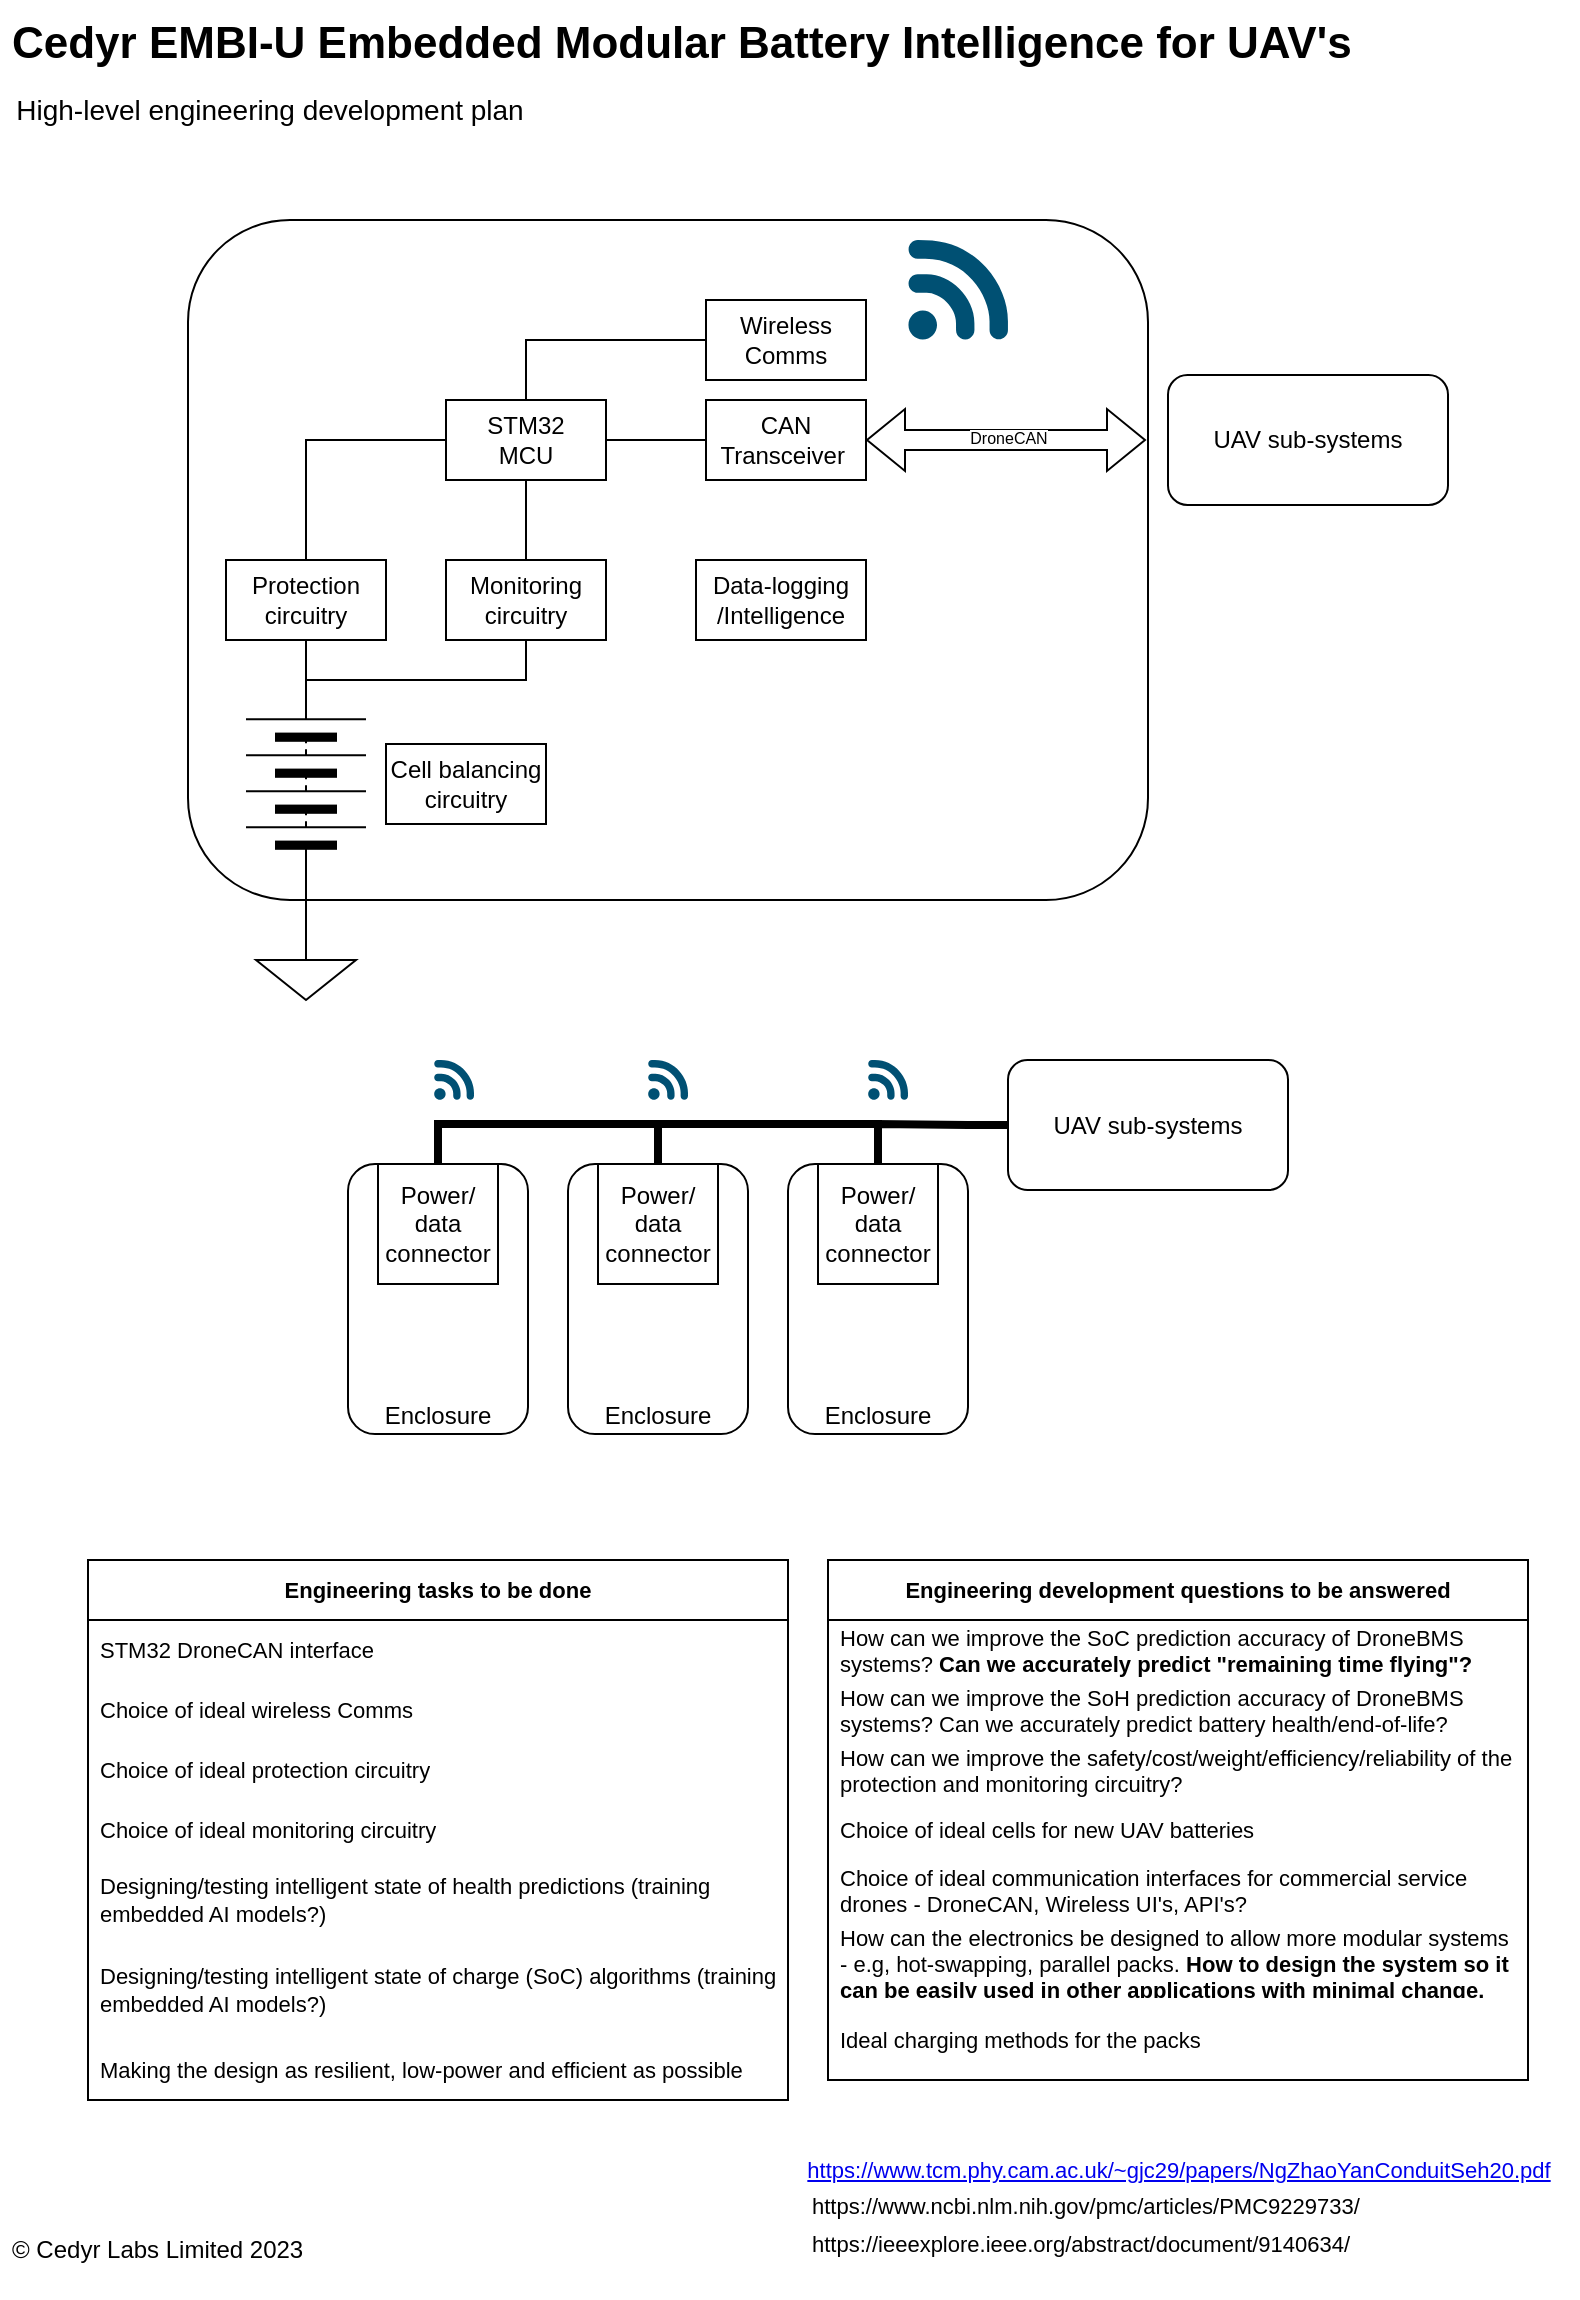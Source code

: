 <mxfile version="21.1.1" type="github" pages="3">
  <diagram name="Project introduction" id="pe__hUXtVgjO9Dz1FMSX">
    <mxGraphModel dx="1026" dy="691" grid="1" gridSize="10" guides="1" tooltips="1" connect="1" arrows="1" fold="1" page="1" pageScale="1" pageWidth="827" pageHeight="1169" math="0" shadow="0">
      <root>
        <mxCell id="0" />
        <mxCell id="1" parent="0" />
        <mxCell id="lFPvic3o06fYYUPhfODJ-26" style="edgeStyle=orthogonalEdgeStyle;shape=connector;rounded=0;orthogonalLoop=1;jettySize=auto;html=1;exitX=0;exitY=0.5;exitDx=0;exitDy=0;entryX=0.5;entryY=0;entryDx=0;entryDy=0;entryPerimeter=0;labelBackgroundColor=default;strokeColor=default;fontFamily=Helvetica;fontSize=11;fontColor=default;endArrow=none;endFill=0;" parent="1" source="lFPvic3o06fYYUPhfODJ-2" target="lFPvic3o06fYYUPhfODJ-24" edge="1">
          <mxGeometry relative="1" as="geometry" />
        </mxCell>
        <mxCell id="lFPvic3o06fYYUPhfODJ-2" value="" style="pointerEvents=1;verticalLabelPosition=bottom;shadow=0;dashed=0;align=center;html=1;verticalAlign=top;shape=mxgraph.electrical.miscellaneous.batteryStack;rotation=-90;" parent="1" vertex="1">
          <mxGeometry x="139" y="382" width="100" height="60" as="geometry" />
        </mxCell>
        <mxCell id="lFPvic3o06fYYUPhfODJ-3" value="Cell balancing circuitry" style="rounded=0;whiteSpace=wrap;html=1;" parent="1" vertex="1">
          <mxGeometry x="229" y="392" width="80" height="40" as="geometry" />
        </mxCell>
        <mxCell id="lFPvic3o06fYYUPhfODJ-16" style="edgeStyle=orthogonalEdgeStyle;rounded=0;orthogonalLoop=1;jettySize=auto;html=1;exitX=0.5;exitY=1;exitDx=0;exitDy=0;endArrow=none;endFill=0;" parent="1" source="lFPvic3o06fYYUPhfODJ-6" edge="1">
          <mxGeometry relative="1" as="geometry">
            <mxPoint x="189" y="360" as="targetPoint" />
          </mxGeometry>
        </mxCell>
        <mxCell id="lFPvic3o06fYYUPhfODJ-6" value="Protection circuitry" style="rounded=0;whiteSpace=wrap;html=1;" parent="1" vertex="1">
          <mxGeometry x="149" y="300" width="80" height="40" as="geometry" />
        </mxCell>
        <mxCell id="lFPvic3o06fYYUPhfODJ-15" style="edgeStyle=orthogonalEdgeStyle;rounded=0;orthogonalLoop=1;jettySize=auto;html=1;exitX=0.5;exitY=1;exitDx=0;exitDy=0;entryX=0.85;entryY=0.5;entryDx=0;entryDy=0;entryPerimeter=0;endArrow=none;endFill=0;" parent="1" source="lFPvic3o06fYYUPhfODJ-8" target="lFPvic3o06fYYUPhfODJ-2" edge="1">
          <mxGeometry relative="1" as="geometry">
            <Array as="points">
              <mxPoint x="299" y="360" />
              <mxPoint x="189" y="360" />
            </Array>
          </mxGeometry>
        </mxCell>
        <mxCell id="lFPvic3o06fYYUPhfODJ-8" value="Monitoring circuitry" style="rounded=0;whiteSpace=wrap;html=1;" parent="1" vertex="1">
          <mxGeometry x="259" y="300" width="80" height="40" as="geometry" />
        </mxCell>
        <mxCell id="lFPvic3o06fYYUPhfODJ-18" style="edgeStyle=orthogonalEdgeStyle;rounded=0;orthogonalLoop=1;jettySize=auto;html=1;exitX=0;exitY=0.5;exitDx=0;exitDy=0;endArrow=none;endFill=0;" parent="1" source="lFPvic3o06fYYUPhfODJ-17" target="lFPvic3o06fYYUPhfODJ-6" edge="1">
          <mxGeometry relative="1" as="geometry" />
        </mxCell>
        <mxCell id="lFPvic3o06fYYUPhfODJ-19" style="edgeStyle=orthogonalEdgeStyle;shape=connector;rounded=0;orthogonalLoop=1;jettySize=auto;html=1;exitX=0.5;exitY=1;exitDx=0;exitDy=0;entryX=0.5;entryY=0;entryDx=0;entryDy=0;labelBackgroundColor=default;strokeColor=default;fontFamily=Helvetica;fontSize=11;fontColor=default;endArrow=none;endFill=0;" parent="1" source="lFPvic3o06fYYUPhfODJ-17" target="lFPvic3o06fYYUPhfODJ-8" edge="1">
          <mxGeometry relative="1" as="geometry" />
        </mxCell>
        <mxCell id="lFPvic3o06fYYUPhfODJ-21" style="edgeStyle=orthogonalEdgeStyle;shape=connector;rounded=0;orthogonalLoop=1;jettySize=auto;html=1;exitX=1;exitY=0.5;exitDx=0;exitDy=0;entryX=0;entryY=0.5;entryDx=0;entryDy=0;labelBackgroundColor=default;strokeColor=default;fontFamily=Helvetica;fontSize=11;fontColor=default;endArrow=none;endFill=0;" parent="1" source="lFPvic3o06fYYUPhfODJ-17" target="lFPvic3o06fYYUPhfODJ-20" edge="1">
          <mxGeometry relative="1" as="geometry" />
        </mxCell>
        <mxCell id="lFPvic3o06fYYUPhfODJ-23" style="edgeStyle=orthogonalEdgeStyle;shape=connector;rounded=0;orthogonalLoop=1;jettySize=auto;html=1;exitX=0.5;exitY=0;exitDx=0;exitDy=0;entryX=0;entryY=0.5;entryDx=0;entryDy=0;labelBackgroundColor=default;strokeColor=default;fontFamily=Helvetica;fontSize=11;fontColor=default;endArrow=none;endFill=0;" parent="1" source="lFPvic3o06fYYUPhfODJ-17" target="lFPvic3o06fYYUPhfODJ-22" edge="1">
          <mxGeometry relative="1" as="geometry" />
        </mxCell>
        <mxCell id="lFPvic3o06fYYUPhfODJ-17" value="STM32&lt;br&gt;MCU" style="rounded=0;whiteSpace=wrap;html=1;" parent="1" vertex="1">
          <mxGeometry x="259" y="220" width="80" height="40" as="geometry" />
        </mxCell>
        <mxCell id="lFPvic3o06fYYUPhfODJ-20" value="CAN Transceiver&amp;nbsp;" style="rounded=0;whiteSpace=wrap;html=1;" parent="1" vertex="1">
          <mxGeometry x="389" y="220" width="80" height="40" as="geometry" />
        </mxCell>
        <mxCell id="lFPvic3o06fYYUPhfODJ-22" value="Wireless Comms" style="rounded=0;whiteSpace=wrap;html=1;" parent="1" vertex="1">
          <mxGeometry x="389" y="170" width="80" height="40" as="geometry" />
        </mxCell>
        <mxCell id="lFPvic3o06fYYUPhfODJ-24" value="" style="pointerEvents=1;verticalLabelPosition=bottom;shadow=0;dashed=0;align=center;html=1;verticalAlign=top;shape=mxgraph.electrical.signal_sources.signal_ground;fontFamily=Helvetica;fontSize=11;fontColor=default;" parent="1" vertex="1">
          <mxGeometry x="164" y="490" width="50" height="30" as="geometry" />
        </mxCell>
        <mxCell id="lFPvic3o06fYYUPhfODJ-27" value="" style="points=[[0.005,0.09,0],[0.08,0,0],[0.76,0.25,0],[1,0.92,0],[0.91,0.995,0],[0.57,0.995,0],[0.045,0.955,0],[0.005,0.43,0]];verticalLabelPosition=bottom;sketch=0;html=1;verticalAlign=top;aspect=fixed;align=center;pointerEvents=1;shape=mxgraph.cisco19.3g_4g_indicator;fillColor=#005073;strokeColor=none;fontFamily=Helvetica;fontSize=11;fontColor=default;" parent="1" vertex="1">
          <mxGeometry x="490" y="140" width="50" height="50" as="geometry" />
        </mxCell>
        <mxCell id="lFPvic3o06fYYUPhfODJ-28" value="" style="shape=flexArrow;endArrow=classic;startArrow=classic;html=1;rounded=0;labelBackgroundColor=default;strokeColor=default;fontFamily=Helvetica;fontSize=11;fontColor=default;exitX=1;exitY=0.5;exitDx=0;exitDy=0;entryX=0;entryY=0.5;entryDx=0;entryDy=0;" parent="1" source="lFPvic3o06fYYUPhfODJ-20" edge="1">
          <mxGeometry width="100" height="100" relative="1" as="geometry">
            <mxPoint x="479" y="239.66" as="sourcePoint" />
            <mxPoint x="609" y="240" as="targetPoint" />
          </mxGeometry>
        </mxCell>
        <mxCell id="lFPvic3o06fYYUPhfODJ-29" value="DroneCAN" style="edgeLabel;html=1;align=center;verticalAlign=middle;resizable=0;points=[];fontSize=8;fontFamily=Helvetica;fontColor=default;" parent="lFPvic3o06fYYUPhfODJ-28" vertex="1" connectable="0">
          <mxGeometry x="0.19" y="-2" relative="1" as="geometry">
            <mxPoint x="-13" y="-3" as="offset" />
          </mxGeometry>
        </mxCell>
        <mxCell id="lFPvic3o06fYYUPhfODJ-31" value="&lt;b&gt;Engineering tasks to be done&lt;/b&gt;" style="swimlane;fontStyle=0;childLayout=stackLayout;horizontal=1;startSize=30;horizontalStack=0;resizeParent=1;resizeParentMax=0;resizeLast=0;collapsible=1;marginBottom=0;whiteSpace=wrap;html=1;fontFamily=Helvetica;fontSize=11;fontColor=default;" parent="1" vertex="1">
          <mxGeometry x="80" y="800" width="350" height="270" as="geometry">
            <mxRectangle x="80" y="800" width="190" height="30" as="alternateBounds" />
          </mxGeometry>
        </mxCell>
        <mxCell id="lFPvic3o06fYYUPhfODJ-32" value="STM32 DroneCAN interface" style="text;strokeColor=none;fillColor=none;align=left;verticalAlign=middle;spacingLeft=4;spacingRight=4;overflow=hidden;points=[[0,0.5],[1,0.5]];portConstraint=eastwest;rotatable=0;whiteSpace=wrap;html=1;fontSize=11;fontFamily=Helvetica;fontColor=default;" parent="lFPvic3o06fYYUPhfODJ-31" vertex="1">
          <mxGeometry y="30" width="350" height="30" as="geometry" />
        </mxCell>
        <mxCell id="lFPvic3o06fYYUPhfODJ-33" value="Choice of ideal wireless Comms" style="text;strokeColor=none;fillColor=none;align=left;verticalAlign=middle;spacingLeft=4;spacingRight=4;overflow=hidden;points=[[0,0.5],[1,0.5]];portConstraint=eastwest;rotatable=0;whiteSpace=wrap;html=1;fontSize=11;fontFamily=Helvetica;fontColor=default;" parent="lFPvic3o06fYYUPhfODJ-31" vertex="1">
          <mxGeometry y="60" width="350" height="30" as="geometry" />
        </mxCell>
        <mxCell id="lFPvic3o06fYYUPhfODJ-35" value="Choice of ideal protection circuitry" style="text;strokeColor=none;fillColor=none;align=left;verticalAlign=middle;spacingLeft=4;spacingRight=4;overflow=hidden;points=[[0,0.5],[1,0.5]];portConstraint=eastwest;rotatable=0;whiteSpace=wrap;html=1;fontSize=11;fontFamily=Helvetica;fontColor=default;" parent="lFPvic3o06fYYUPhfODJ-31" vertex="1">
          <mxGeometry y="90" width="350" height="30" as="geometry" />
        </mxCell>
        <mxCell id="lFPvic3o06fYYUPhfODJ-34" value="Choice of ideal monitoring circuitry" style="text;strokeColor=none;fillColor=none;align=left;verticalAlign=middle;spacingLeft=4;spacingRight=4;overflow=hidden;points=[[0,0.5],[1,0.5]];portConstraint=eastwest;rotatable=0;whiteSpace=wrap;html=1;fontSize=11;fontFamily=Helvetica;fontColor=default;" parent="lFPvic3o06fYYUPhfODJ-31" vertex="1">
          <mxGeometry y="120" width="350" height="30" as="geometry" />
        </mxCell>
        <mxCell id="lFPvic3o06fYYUPhfODJ-36" value="Designing/testing intelligent state of health predictions (training embedded AI models?)" style="text;strokeColor=none;fillColor=none;align=left;verticalAlign=middle;spacingLeft=4;spacingRight=4;overflow=hidden;points=[[0,0.5],[1,0.5]];portConstraint=eastwest;rotatable=0;whiteSpace=wrap;html=1;fontSize=11;fontFamily=Helvetica;fontColor=default;" parent="lFPvic3o06fYYUPhfODJ-31" vertex="1">
          <mxGeometry y="150" width="350" height="40" as="geometry" />
        </mxCell>
        <mxCell id="lFPvic3o06fYYUPhfODJ-37" value="Designing/testing intelligent state of charge (SoC) algorithms (training embedded AI models?)" style="text;strokeColor=none;fillColor=none;align=left;verticalAlign=middle;spacingLeft=4;spacingRight=4;overflow=hidden;points=[[0,0.5],[1,0.5]];portConstraint=eastwest;rotatable=0;whiteSpace=wrap;html=1;fontSize=11;fontFamily=Helvetica;fontColor=default;" parent="lFPvic3o06fYYUPhfODJ-31" vertex="1">
          <mxGeometry y="190" width="350" height="50" as="geometry" />
        </mxCell>
        <mxCell id="lFPvic3o06fYYUPhfODJ-38" value="Making the design as resilient, low-power and efficient as possible" style="text;strokeColor=none;fillColor=none;align=left;verticalAlign=middle;spacingLeft=4;spacingRight=4;overflow=hidden;points=[[0,0.5],[1,0.5]];portConstraint=eastwest;rotatable=0;whiteSpace=wrap;html=1;fontSize=11;fontFamily=Helvetica;fontColor=default;" parent="lFPvic3o06fYYUPhfODJ-31" vertex="1">
          <mxGeometry y="240" width="350" height="30" as="geometry" />
        </mxCell>
        <mxCell id="lFPvic3o06fYYUPhfODJ-40" value="&lt;a href=&quot;https://www.tcm.phy.cam.ac.uk/~gjc29/papers/NgZhaoYanConduitSeh20.pdf&quot;&gt;https://www.tcm.phy.cam.ac.uk/~gjc29/papers/NgZhaoYanConduitSeh20.pdf&lt;/a&gt;" style="text;html=1;align=center;verticalAlign=middle;resizable=0;points=[];autosize=1;strokeColor=none;fillColor=none;fontSize=11;fontFamily=Helvetica;fontColor=default;" parent="1" vertex="1">
          <mxGeometry x="425" y="1090" width="400" height="30" as="geometry" />
        </mxCell>
        <UserObject label="https://www.ncbi.nlm.nih.gov/pmc/articles/PMC9229733/&amp;nbsp;&lt;br&gt;" link="https://www.ncbi.nlm.nih.gov/pmc/articles/PMC9229733/" id="lFPvic3o06fYYUPhfODJ-41">
          <mxCell style="text;whiteSpace=wrap;html=1;fontSize=11;fontFamily=Helvetica;fontColor=default;" parent="1" vertex="1">
            <mxGeometry x="440" y="1110" width="310" height="40" as="geometry" />
          </mxCell>
        </UserObject>
        <UserObject label="https://ieeexplore.ieee.org/abstract/document/9140634/" link="https://ieeexplore.ieee.org/abstract/document/9140634/" id="lFPvic3o06fYYUPhfODJ-43">
          <mxCell style="text;whiteSpace=wrap;html=1;fontSize=11;fontFamily=Helvetica;fontColor=default;" parent="1" vertex="1">
            <mxGeometry x="440" y="1129" width="300" height="40" as="geometry" />
          </mxCell>
        </UserObject>
        <mxCell id="0Y5zSbdFdvqxGXj1xTXD-3" value="&lt;b style=&quot;font-size: 22px;&quot;&gt;Cedyr EMBI-U Embedded Modular Battery Intelligence for UAV&#39;s&lt;/b&gt;" style="text;whiteSpace=wrap;html=1;fontSize=24;fontFamily=Helvetica;fontColor=default;" parent="1" vertex="1">
          <mxGeometry x="40" y="20" width="760" height="40" as="geometry" />
        </mxCell>
        <mxCell id="KD03Aqp7tKg2aX3hajrl-1" value="&lt;b&gt;Engineering development questions to be answered&lt;/b&gt;" style="swimlane;fontStyle=0;childLayout=stackLayout;horizontal=1;startSize=30;horizontalStack=0;resizeParent=1;resizeParentMax=0;resizeLast=0;collapsible=1;marginBottom=0;whiteSpace=wrap;html=1;fontFamily=Helvetica;fontSize=11;fontColor=default;" parent="1" vertex="1">
          <mxGeometry x="450" y="800" width="350" height="260" as="geometry" />
        </mxCell>
        <mxCell id="KD03Aqp7tKg2aX3hajrl-2" value="How can we improve the SoC prediction accuracy of DroneBMS systems? &lt;b&gt;Can we accurately predict &quot;remaining time flying&quot;?&lt;/b&gt;" style="text;strokeColor=none;fillColor=none;align=left;verticalAlign=middle;spacingLeft=4;spacingRight=4;overflow=hidden;points=[[0,0.5],[1,0.5]];portConstraint=eastwest;rotatable=0;whiteSpace=wrap;html=1;fontSize=11;fontFamily=Helvetica;fontColor=default;" parent="KD03Aqp7tKg2aX3hajrl-1" vertex="1">
          <mxGeometry y="30" width="350" height="30" as="geometry" />
        </mxCell>
        <mxCell id="KD03Aqp7tKg2aX3hajrl-3" value="How can we improve the SoH prediction accuracy of DroneBMS systems? Can we accurately predict battery health/end-of-life?" style="text;strokeColor=none;fillColor=none;align=left;verticalAlign=middle;spacingLeft=4;spacingRight=4;overflow=hidden;points=[[0,0.5],[1,0.5]];portConstraint=eastwest;rotatable=0;whiteSpace=wrap;html=1;fontSize=11;fontFamily=Helvetica;fontColor=default;" parent="KD03Aqp7tKg2aX3hajrl-1" vertex="1">
          <mxGeometry y="60" width="350" height="30" as="geometry" />
        </mxCell>
        <mxCell id="KD03Aqp7tKg2aX3hajrl-4" value="How can we improve the safety/cost/weight/efficiency/reliability of the protection and monitoring circuitry?" style="text;strokeColor=none;fillColor=none;align=left;verticalAlign=middle;spacingLeft=4;spacingRight=4;overflow=hidden;points=[[0,0.5],[1,0.5]];portConstraint=eastwest;rotatable=0;whiteSpace=wrap;html=1;fontSize=11;fontFamily=Helvetica;fontColor=default;" parent="KD03Aqp7tKg2aX3hajrl-1" vertex="1">
          <mxGeometry y="90" width="350" height="30" as="geometry" />
        </mxCell>
        <mxCell id="KD03Aqp7tKg2aX3hajrl-10" value="Choice of ideal cells for new UAV batteries" style="text;strokeColor=none;fillColor=none;align=left;verticalAlign=middle;spacingLeft=4;spacingRight=4;overflow=hidden;points=[[0,0.5],[1,0.5]];portConstraint=eastwest;rotatable=0;whiteSpace=wrap;html=1;fontSize=11;fontFamily=Helvetica;fontColor=default;" parent="KD03Aqp7tKg2aX3hajrl-1" vertex="1">
          <mxGeometry y="120" width="350" height="30" as="geometry" />
        </mxCell>
        <mxCell id="KD03Aqp7tKg2aX3hajrl-11" value="Choice of ideal communication interfaces for commercial service drones - DroneCAN, Wireless UI&#39;s, API&#39;s?" style="text;strokeColor=none;fillColor=none;align=left;verticalAlign=middle;spacingLeft=4;spacingRight=4;overflow=hidden;points=[[0,0.5],[1,0.5]];portConstraint=eastwest;rotatable=0;whiteSpace=wrap;html=1;fontSize=11;fontFamily=Helvetica;fontColor=default;" parent="KD03Aqp7tKg2aX3hajrl-1" vertex="1">
          <mxGeometry y="150" width="350" height="30" as="geometry" />
        </mxCell>
        <mxCell id="KD03Aqp7tKg2aX3hajrl-12" value="How can the electronics be designed to allow more modular systems - e.g, hot-swapping, parallel packs. &lt;b&gt;How to design the system so it can be easily used in other applications with minimal change.&lt;/b&gt;" style="text;strokeColor=none;fillColor=none;align=left;verticalAlign=middle;spacingLeft=4;spacingRight=4;overflow=hidden;points=[[0,0.5],[1,0.5]];portConstraint=eastwest;rotatable=0;whiteSpace=wrap;html=1;fontSize=11;fontFamily=Helvetica;fontColor=default;" parent="KD03Aqp7tKg2aX3hajrl-1" vertex="1">
          <mxGeometry y="180" width="350" height="40" as="geometry" />
        </mxCell>
        <mxCell id="KD03Aqp7tKg2aX3hajrl-13" value="Ideal charging methods for the packs" style="text;strokeColor=none;fillColor=none;align=left;verticalAlign=middle;spacingLeft=4;spacingRight=4;overflow=hidden;points=[[0,0.5],[1,0.5]];portConstraint=eastwest;rotatable=0;whiteSpace=wrap;html=1;fontSize=11;fontFamily=Helvetica;fontColor=default;" parent="KD03Aqp7tKg2aX3hajrl-1" vertex="1">
          <mxGeometry y="220" width="350" height="40" as="geometry" />
        </mxCell>
        <mxCell id="KD03Aqp7tKg2aX3hajrl-28" value="" style="group" parent="1" vertex="1" connectable="0">
          <mxGeometry x="210" y="550" width="470" height="187" as="geometry" />
        </mxCell>
        <mxCell id="KD03Aqp7tKg2aX3hajrl-15" value="Power/&lt;br&gt;data connector" style="rounded=0;whiteSpace=wrap;html=1;" parent="KD03Aqp7tKg2aX3hajrl-28" vertex="1">
          <mxGeometry x="15" y="52" width="60" height="60" as="geometry" />
        </mxCell>
        <mxCell id="KD03Aqp7tKg2aX3hajrl-18" value="Enclosure" style="rounded=1;whiteSpace=wrap;html=1;verticalAlign=bottom;fillColor=none;" parent="KD03Aqp7tKg2aX3hajrl-28" vertex="1">
          <mxGeometry y="52" width="90" height="135" as="geometry" />
        </mxCell>
        <mxCell id="KD03Aqp7tKg2aX3hajrl-19" value="Power/&lt;br&gt;data connector" style="rounded=0;whiteSpace=wrap;html=1;" parent="KD03Aqp7tKg2aX3hajrl-28" vertex="1">
          <mxGeometry x="125" y="52" width="60" height="60" as="geometry" />
        </mxCell>
        <mxCell id="KD03Aqp7tKg2aX3hajrl-20" value="Enclosure" style="rounded=1;whiteSpace=wrap;html=1;verticalAlign=bottom;fillColor=none;" parent="KD03Aqp7tKg2aX3hajrl-28" vertex="1">
          <mxGeometry x="110" y="52" width="90" height="135" as="geometry" />
        </mxCell>
        <mxCell id="KD03Aqp7tKg2aX3hajrl-23" style="edgeStyle=orthogonalEdgeStyle;rounded=0;orthogonalLoop=1;jettySize=auto;html=1;exitX=0.5;exitY=0;exitDx=0;exitDy=0;entryX=0.5;entryY=0;entryDx=0;entryDy=0;endArrow=none;endFill=0;strokeWidth=4;fillColor=#f8cecc;strokeColor=#000000;" parent="KD03Aqp7tKg2aX3hajrl-28" source="KD03Aqp7tKg2aX3hajrl-18" target="KD03Aqp7tKg2aX3hajrl-20" edge="1">
          <mxGeometry relative="1" as="geometry" />
        </mxCell>
        <mxCell id="KD03Aqp7tKg2aX3hajrl-21" value="Power/&lt;br&gt;data connector" style="rounded=0;whiteSpace=wrap;html=1;" parent="KD03Aqp7tKg2aX3hajrl-28" vertex="1">
          <mxGeometry x="235" y="52" width="60" height="60" as="geometry" />
        </mxCell>
        <mxCell id="KD03Aqp7tKg2aX3hajrl-22" value="Enclosure" style="rounded=1;whiteSpace=wrap;html=1;verticalAlign=bottom;fillColor=none;" parent="KD03Aqp7tKg2aX3hajrl-28" vertex="1">
          <mxGeometry x="220" y="52" width="90" height="135" as="geometry" />
        </mxCell>
        <mxCell id="KD03Aqp7tKg2aX3hajrl-24" style="edgeStyle=orthogonalEdgeStyle;rounded=0;orthogonalLoop=1;jettySize=auto;html=1;exitX=0.5;exitY=0;exitDx=0;exitDy=0;entryX=0.5;entryY=0;entryDx=0;entryDy=0;endArrow=none;endFill=0;strokeWidth=4;fillColor=#f8cecc;strokeColor=#000000;" parent="KD03Aqp7tKg2aX3hajrl-28" source="KD03Aqp7tKg2aX3hajrl-20" target="KD03Aqp7tKg2aX3hajrl-22" edge="1">
          <mxGeometry relative="1" as="geometry" />
        </mxCell>
        <mxCell id="KD03Aqp7tKg2aX3hajrl-27" style="edgeStyle=orthogonalEdgeStyle;shape=connector;rounded=0;orthogonalLoop=1;jettySize=auto;html=1;exitX=0;exitY=0.5;exitDx=0;exitDy=0;entryX=0.5;entryY=0;entryDx=0;entryDy=0;labelBackgroundColor=default;strokeColor=#000000;fontFamily=Helvetica;fontSize=11;fontColor=default;endArrow=none;endFill=0;strokeWidth=4;fillColor=#f8cecc;" parent="KD03Aqp7tKg2aX3hajrl-28" source="KD03Aqp7tKg2aX3hajrl-26" target="KD03Aqp7tKg2aX3hajrl-22" edge="1">
          <mxGeometry relative="1" as="geometry" />
        </mxCell>
        <mxCell id="KD03Aqp7tKg2aX3hajrl-26" value="UAV sub-systems" style="rounded=1;whiteSpace=wrap;html=1;verticalAlign=middle;fillColor=none;" parent="KD03Aqp7tKg2aX3hajrl-28" vertex="1">
          <mxGeometry x="330" width="140" height="65" as="geometry" />
        </mxCell>
        <mxCell id="KD03Aqp7tKg2aX3hajrl-35" value="" style="points=[[0.005,0.09,0],[0.08,0,0],[0.76,0.25,0],[1,0.92,0],[0.91,0.995,0],[0.57,0.995,0],[0.045,0.955,0],[0.005,0.43,0]];verticalLabelPosition=bottom;sketch=0;html=1;verticalAlign=top;aspect=fixed;align=center;pointerEvents=1;shape=mxgraph.cisco19.3g_4g_indicator;fillColor=#005073;strokeColor=none;fontFamily=Helvetica;fontSize=11;fontColor=default;" parent="KD03Aqp7tKg2aX3hajrl-28" vertex="1">
          <mxGeometry x="43" width="20" height="20" as="geometry" />
        </mxCell>
        <mxCell id="KD03Aqp7tKg2aX3hajrl-36" value="" style="points=[[0.005,0.09,0],[0.08,0,0],[0.76,0.25,0],[1,0.92,0],[0.91,0.995,0],[0.57,0.995,0],[0.045,0.955,0],[0.005,0.43,0]];verticalLabelPosition=bottom;sketch=0;html=1;verticalAlign=top;aspect=fixed;align=center;pointerEvents=1;shape=mxgraph.cisco19.3g_4g_indicator;fillColor=#005073;strokeColor=none;fontFamily=Helvetica;fontSize=11;fontColor=default;" parent="KD03Aqp7tKg2aX3hajrl-28" vertex="1">
          <mxGeometry x="150" width="20" height="20" as="geometry" />
        </mxCell>
        <mxCell id="KD03Aqp7tKg2aX3hajrl-37" value="" style="points=[[0.005,0.09,0],[0.08,0,0],[0.76,0.25,0],[1,0.92,0],[0.91,0.995,0],[0.57,0.995,0],[0.045,0.955,0],[0.005,0.43,0]];verticalLabelPosition=bottom;sketch=0;html=1;verticalAlign=top;aspect=fixed;align=center;pointerEvents=1;shape=mxgraph.cisco19.3g_4g_indicator;fillColor=#005073;strokeColor=none;fontFamily=Helvetica;fontSize=11;fontColor=default;" parent="KD03Aqp7tKg2aX3hajrl-28" vertex="1">
          <mxGeometry x="260" width="20" height="20" as="geometry" />
        </mxCell>
        <mxCell id="KD03Aqp7tKg2aX3hajrl-29" value="UAV sub-systems" style="rounded=1;whiteSpace=wrap;html=1;verticalAlign=middle;fillColor=none;" parent="1" vertex="1">
          <mxGeometry x="620" y="207.5" width="140" height="65" as="geometry" />
        </mxCell>
        <mxCell id="KD03Aqp7tKg2aX3hajrl-30" value="" style="rounded=1;whiteSpace=wrap;html=1;fontFamily=Helvetica;fontSize=11;fontColor=default;fillColor=none;" parent="1" vertex="1">
          <mxGeometry x="130" y="130" width="480" height="340" as="geometry" />
        </mxCell>
        <mxCell id="WTP_79wUknXBWAaRWHSs-1" value="High-level engineering development plan" style="text;html=1;strokeColor=none;fillColor=none;align=center;verticalAlign=middle;whiteSpace=wrap;rounded=0;strokeWidth=1;fontSize=14;" parent="1" vertex="1">
          <mxGeometry x="36" y="60" width="270" height="30" as="geometry" />
        </mxCell>
        <mxCell id="WTP_79wUknXBWAaRWHSs-2" value="© Cedyr Labs Limited 2023" style="text;html=1;strokeColor=none;fillColor=none;align=left;verticalAlign=middle;whiteSpace=wrap;rounded=0;" parent="1" vertex="1">
          <mxGeometry x="40" y="1130" width="240" height="30" as="geometry" />
        </mxCell>
        <mxCell id="5woPjSOjMbWgVKX2UQTt-1" value="Data-logging /Intelligence" style="rounded=0;whiteSpace=wrap;html=1;" parent="1" vertex="1">
          <mxGeometry x="384" y="300" width="85" height="40" as="geometry" />
        </mxCell>
      </root>
    </mxGraphModel>
  </diagram>
  <diagram name="Product plan" id="zvAs_Pbv27KXeJQtD7ZX">
    <mxGraphModel dx="1026" dy="691" grid="1" gridSize="10" guides="1" tooltips="1" connect="1" arrows="1" fold="1" page="1" pageScale="1" pageWidth="827" pageHeight="1169" math="0" shadow="0">
      <root>
        <mxCell id="LctRHYPnfaQjRiJnUMoC-0" />
        <mxCell id="LctRHYPnfaQjRiJnUMoC-1" parent="LctRHYPnfaQjRiJnUMoC-0" />
        <mxCell id="26Gw_Js5PHhvmgDwPvru-23" value="&lt;font color=&quot;#3399ff&quot; style=&quot;font-size: 17px;&quot;&gt;&lt;b&gt;&amp;nbsp; &amp;nbsp;3&lt;/b&gt;&lt;/font&gt;" style="rounded=1;whiteSpace=wrap;html=1;fillColor=none;strokeColor=#3399FF;strokeWidth=5;align=left;" vertex="1" parent="LctRHYPnfaQjRiJnUMoC-1">
          <mxGeometry x="159" y="617" width="321" height="210" as="geometry" />
        </mxCell>
        <mxCell id="26Gw_Js5PHhvmgDwPvru-24" value="&lt;font color=&quot;#2dff0d&quot; style=&quot;font-size: 17px;&quot;&gt;&lt;b&gt;&amp;nbsp; 4&lt;/b&gt;&lt;/font&gt;" style="rounded=1;whiteSpace=wrap;html=1;fillColor=none;strokeColor=#2DFF0D;strokeWidth=5;align=left;" vertex="1" parent="LctRHYPnfaQjRiJnUMoC-1">
          <mxGeometry x="90" y="550" width="530" height="450" as="geometry" />
        </mxCell>
        <mxCell id="LctRHYPnfaQjRiJnUMoC-55" value="" style="rounded=1;whiteSpace=wrap;html=1;fontFamily=Helvetica;fontSize=11;fontColor=default;fillColor=none;" vertex="1" parent="LctRHYPnfaQjRiJnUMoC-1">
          <mxGeometry x="130" y="130" width="480" height="340" as="geometry" />
        </mxCell>
        <mxCell id="LctRHYPnfaQjRiJnUMoC-2" style="edgeStyle=orthogonalEdgeStyle;shape=connector;rounded=0;orthogonalLoop=1;jettySize=auto;html=1;exitX=0;exitY=0.5;exitDx=0;exitDy=0;entryX=0.5;entryY=0;entryDx=0;entryDy=0;entryPerimeter=0;labelBackgroundColor=default;strokeColor=default;fontFamily=Helvetica;fontSize=11;fontColor=default;endArrow=none;endFill=0;" edge="1" parent="LctRHYPnfaQjRiJnUMoC-1" source="LctRHYPnfaQjRiJnUMoC-3" target="LctRHYPnfaQjRiJnUMoC-16">
          <mxGeometry relative="1" as="geometry" />
        </mxCell>
        <mxCell id="LctRHYPnfaQjRiJnUMoC-3" value="" style="pointerEvents=1;verticalLabelPosition=bottom;shadow=0;dashed=0;align=center;html=1;verticalAlign=top;shape=mxgraph.electrical.miscellaneous.batteryStack;rotation=-90;" vertex="1" parent="LctRHYPnfaQjRiJnUMoC-1">
          <mxGeometry x="139" y="382" width="100" height="60" as="geometry" />
        </mxCell>
        <mxCell id="LctRHYPnfaQjRiJnUMoC-4" value="Cell balancing circuitry" style="rounded=0;whiteSpace=wrap;html=1;" vertex="1" parent="LctRHYPnfaQjRiJnUMoC-1">
          <mxGeometry x="229" y="392" width="80" height="40" as="geometry" />
        </mxCell>
        <mxCell id="LctRHYPnfaQjRiJnUMoC-5" style="edgeStyle=orthogonalEdgeStyle;rounded=0;orthogonalLoop=1;jettySize=auto;html=1;exitX=0.5;exitY=1;exitDx=0;exitDy=0;endArrow=none;endFill=0;" edge="1" parent="LctRHYPnfaQjRiJnUMoC-1" source="LctRHYPnfaQjRiJnUMoC-6">
          <mxGeometry relative="1" as="geometry">
            <mxPoint x="189" y="360" as="targetPoint" />
          </mxGeometry>
        </mxCell>
        <mxCell id="LctRHYPnfaQjRiJnUMoC-6" value="Protection circuitry" style="rounded=0;whiteSpace=wrap;html=1;" vertex="1" parent="LctRHYPnfaQjRiJnUMoC-1">
          <mxGeometry x="149" y="300" width="80" height="40" as="geometry" />
        </mxCell>
        <mxCell id="LctRHYPnfaQjRiJnUMoC-7" style="edgeStyle=orthogonalEdgeStyle;rounded=0;orthogonalLoop=1;jettySize=auto;html=1;exitX=0.5;exitY=1;exitDx=0;exitDy=0;entryX=0.85;entryY=0.5;entryDx=0;entryDy=0;entryPerimeter=0;endArrow=none;endFill=0;" edge="1" parent="LctRHYPnfaQjRiJnUMoC-1" source="LctRHYPnfaQjRiJnUMoC-8" target="LctRHYPnfaQjRiJnUMoC-3">
          <mxGeometry relative="1" as="geometry">
            <Array as="points">
              <mxPoint x="299" y="360" />
              <mxPoint x="189" y="360" />
            </Array>
          </mxGeometry>
        </mxCell>
        <mxCell id="LctRHYPnfaQjRiJnUMoC-8" value="Monitoring circuitry" style="rounded=0;whiteSpace=wrap;html=1;" vertex="1" parent="LctRHYPnfaQjRiJnUMoC-1">
          <mxGeometry x="259" y="300" width="80" height="40" as="geometry" />
        </mxCell>
        <mxCell id="LctRHYPnfaQjRiJnUMoC-9" style="edgeStyle=orthogonalEdgeStyle;rounded=0;orthogonalLoop=1;jettySize=auto;html=1;exitX=0;exitY=0.5;exitDx=0;exitDy=0;endArrow=none;endFill=0;" edge="1" parent="LctRHYPnfaQjRiJnUMoC-1" source="LctRHYPnfaQjRiJnUMoC-13" target="LctRHYPnfaQjRiJnUMoC-6">
          <mxGeometry relative="1" as="geometry" />
        </mxCell>
        <mxCell id="LctRHYPnfaQjRiJnUMoC-10" style="edgeStyle=orthogonalEdgeStyle;shape=connector;rounded=0;orthogonalLoop=1;jettySize=auto;html=1;exitX=0.5;exitY=1;exitDx=0;exitDy=0;entryX=0.5;entryY=0;entryDx=0;entryDy=0;labelBackgroundColor=default;strokeColor=default;fontFamily=Helvetica;fontSize=11;fontColor=default;endArrow=none;endFill=0;" edge="1" parent="LctRHYPnfaQjRiJnUMoC-1" source="LctRHYPnfaQjRiJnUMoC-13" target="LctRHYPnfaQjRiJnUMoC-8">
          <mxGeometry relative="1" as="geometry" />
        </mxCell>
        <mxCell id="LctRHYPnfaQjRiJnUMoC-11" style="edgeStyle=orthogonalEdgeStyle;shape=connector;rounded=0;orthogonalLoop=1;jettySize=auto;html=1;exitX=1;exitY=0.5;exitDx=0;exitDy=0;entryX=0;entryY=0.5;entryDx=0;entryDy=0;labelBackgroundColor=default;strokeColor=default;fontFamily=Helvetica;fontSize=11;fontColor=default;endArrow=none;endFill=0;" edge="1" parent="LctRHYPnfaQjRiJnUMoC-1" source="LctRHYPnfaQjRiJnUMoC-13" target="LctRHYPnfaQjRiJnUMoC-14">
          <mxGeometry relative="1" as="geometry" />
        </mxCell>
        <mxCell id="LctRHYPnfaQjRiJnUMoC-12" style="edgeStyle=orthogonalEdgeStyle;shape=connector;rounded=0;orthogonalLoop=1;jettySize=auto;html=1;exitX=0.5;exitY=0;exitDx=0;exitDy=0;entryX=0;entryY=0.5;entryDx=0;entryDy=0;labelBackgroundColor=default;strokeColor=default;fontFamily=Helvetica;fontSize=11;fontColor=default;endArrow=none;endFill=0;" edge="1" parent="LctRHYPnfaQjRiJnUMoC-1" source="LctRHYPnfaQjRiJnUMoC-13" target="LctRHYPnfaQjRiJnUMoC-15">
          <mxGeometry relative="1" as="geometry" />
        </mxCell>
        <mxCell id="LctRHYPnfaQjRiJnUMoC-13" value="STM32&lt;br&gt;MCU" style="rounded=0;whiteSpace=wrap;html=1;" vertex="1" parent="LctRHYPnfaQjRiJnUMoC-1">
          <mxGeometry x="259" y="220" width="80" height="40" as="geometry" />
        </mxCell>
        <mxCell id="LctRHYPnfaQjRiJnUMoC-14" value="CAN Transceiver&amp;nbsp;" style="rounded=0;whiteSpace=wrap;html=1;" vertex="1" parent="LctRHYPnfaQjRiJnUMoC-1">
          <mxGeometry x="389" y="220" width="80" height="40" as="geometry" />
        </mxCell>
        <mxCell id="LctRHYPnfaQjRiJnUMoC-15" value="Wireless Comms" style="rounded=0;whiteSpace=wrap;html=1;" vertex="1" parent="LctRHYPnfaQjRiJnUMoC-1">
          <mxGeometry x="389" y="170" width="80" height="40" as="geometry" />
        </mxCell>
        <mxCell id="LctRHYPnfaQjRiJnUMoC-16" value="" style="pointerEvents=1;verticalLabelPosition=bottom;shadow=0;dashed=0;align=center;html=1;verticalAlign=top;shape=mxgraph.electrical.signal_sources.signal_ground;fontFamily=Helvetica;fontSize=11;fontColor=default;" vertex="1" parent="LctRHYPnfaQjRiJnUMoC-1">
          <mxGeometry x="164" y="490" width="50" height="30" as="geometry" />
        </mxCell>
        <mxCell id="LctRHYPnfaQjRiJnUMoC-17" value="" style="points=[[0.005,0.09,0],[0.08,0,0],[0.76,0.25,0],[1,0.92,0],[0.91,0.995,0],[0.57,0.995,0],[0.045,0.955,0],[0.005,0.43,0]];verticalLabelPosition=bottom;sketch=0;html=1;verticalAlign=top;aspect=fixed;align=center;pointerEvents=1;shape=mxgraph.cisco19.3g_4g_indicator;fillColor=#005073;strokeColor=none;fontFamily=Helvetica;fontSize=11;fontColor=default;" vertex="1" parent="LctRHYPnfaQjRiJnUMoC-1">
          <mxGeometry x="490" y="140" width="50" height="50" as="geometry" />
        </mxCell>
        <mxCell id="LctRHYPnfaQjRiJnUMoC-18" value="" style="shape=flexArrow;endArrow=classic;startArrow=classic;html=1;rounded=0;labelBackgroundColor=default;strokeColor=default;fontFamily=Helvetica;fontSize=11;fontColor=default;exitX=1;exitY=0.5;exitDx=0;exitDy=0;entryX=0;entryY=0.5;entryDx=0;entryDy=0;" edge="1" parent="LctRHYPnfaQjRiJnUMoC-1" source="LctRHYPnfaQjRiJnUMoC-14">
          <mxGeometry width="100" height="100" relative="1" as="geometry">
            <mxPoint x="479" y="239.66" as="sourcePoint" />
            <mxPoint x="609" y="240" as="targetPoint" />
          </mxGeometry>
        </mxCell>
        <mxCell id="LctRHYPnfaQjRiJnUMoC-19" value="DroneCAN" style="edgeLabel;html=1;align=center;verticalAlign=middle;resizable=0;points=[];fontSize=8;fontFamily=Helvetica;fontColor=default;" vertex="1" connectable="0" parent="LctRHYPnfaQjRiJnUMoC-18">
          <mxGeometry x="0.19" y="-2" relative="1" as="geometry">
            <mxPoint x="-13" y="-3" as="offset" />
          </mxGeometry>
        </mxCell>
        <mxCell id="LctRHYPnfaQjRiJnUMoC-31" value="&lt;b style=&quot;font-size: 22px;&quot;&gt;Cedyr EMBI-U Embedded Modular Battery Intelligence for UAV&#39;s&lt;/b&gt;" style="text;whiteSpace=wrap;html=1;fontSize=24;fontFamily=Helvetica;fontColor=default;" vertex="1" parent="LctRHYPnfaQjRiJnUMoC-1">
          <mxGeometry x="40" y="20" width="760" height="40" as="geometry" />
        </mxCell>
        <mxCell id="LctRHYPnfaQjRiJnUMoC-54" value="UAV/Robotics/General batteries" style="rounded=1;whiteSpace=wrap;html=1;verticalAlign=middle;fillColor=none;" vertex="1" parent="LctRHYPnfaQjRiJnUMoC-1">
          <mxGeometry x="620" y="207.5" width="140" height="65" as="geometry" />
        </mxCell>
        <mxCell id="LctRHYPnfaQjRiJnUMoC-56" value="High-level engineering development plan" style="text;html=1;strokeColor=none;fillColor=none;align=center;verticalAlign=middle;whiteSpace=wrap;rounded=0;strokeWidth=1;fontSize=14;" vertex="1" parent="LctRHYPnfaQjRiJnUMoC-1">
          <mxGeometry x="36" y="60" width="270" height="30" as="geometry" />
        </mxCell>
        <mxCell id="LctRHYPnfaQjRiJnUMoC-57" value="© Cedyr Labs Limited 2023" style="text;html=1;strokeColor=none;fillColor=none;align=left;verticalAlign=middle;whiteSpace=wrap;rounded=0;" vertex="1" parent="LctRHYPnfaQjRiJnUMoC-1">
          <mxGeometry x="40" y="1130" width="240" height="30" as="geometry" />
        </mxCell>
        <mxCell id="LctRHYPnfaQjRiJnUMoC-58" value="Data-logging /Intelligence" style="rounded=0;whiteSpace=wrap;html=1;" vertex="1" parent="LctRHYPnfaQjRiJnUMoC-1">
          <mxGeometry x="384" y="300" width="85" height="40" as="geometry" />
        </mxCell>
        <mxCell id="26Gw_Js5PHhvmgDwPvru-0" value="" style="rounded=1;whiteSpace=wrap;html=1;fontFamily=Helvetica;fontSize=11;fontColor=default;fillColor=none;" vertex="1" parent="LctRHYPnfaQjRiJnUMoC-1">
          <mxGeometry x="130" y="585" width="480" height="340" as="geometry" />
        </mxCell>
        <mxCell id="26Gw_Js5PHhvmgDwPvru-1" style="edgeStyle=orthogonalEdgeStyle;shape=connector;rounded=0;orthogonalLoop=1;jettySize=auto;html=1;exitX=0;exitY=0.5;exitDx=0;exitDy=0;entryX=0.5;entryY=0;entryDx=0;entryDy=0;entryPerimeter=0;labelBackgroundColor=default;strokeColor=default;fontFamily=Helvetica;fontSize=11;fontColor=default;endArrow=none;endFill=0;" edge="1" parent="LctRHYPnfaQjRiJnUMoC-1" source="26Gw_Js5PHhvmgDwPvru-2" target="26Gw_Js5PHhvmgDwPvru-15">
          <mxGeometry relative="1" as="geometry" />
        </mxCell>
        <mxCell id="26Gw_Js5PHhvmgDwPvru-2" value="" style="pointerEvents=1;verticalLabelPosition=bottom;shadow=0;dashed=0;align=center;html=1;verticalAlign=top;shape=mxgraph.electrical.miscellaneous.batteryStack;rotation=-90;" vertex="1" parent="LctRHYPnfaQjRiJnUMoC-1">
          <mxGeometry x="139" y="837" width="100" height="60" as="geometry" />
        </mxCell>
        <mxCell id="26Gw_Js5PHhvmgDwPvru-3" value="Cell balancing circuitry" style="rounded=0;whiteSpace=wrap;html=1;" vertex="1" parent="LctRHYPnfaQjRiJnUMoC-1">
          <mxGeometry x="229" y="847" width="80" height="40" as="geometry" />
        </mxCell>
        <mxCell id="26Gw_Js5PHhvmgDwPvru-4" style="edgeStyle=orthogonalEdgeStyle;rounded=0;orthogonalLoop=1;jettySize=auto;html=1;exitX=0.5;exitY=1;exitDx=0;exitDy=0;endArrow=none;endFill=0;" edge="1" parent="LctRHYPnfaQjRiJnUMoC-1" source="26Gw_Js5PHhvmgDwPvru-5">
          <mxGeometry relative="1" as="geometry">
            <mxPoint x="189" y="815" as="targetPoint" />
          </mxGeometry>
        </mxCell>
        <mxCell id="26Gw_Js5PHhvmgDwPvru-5" value="Protection circuitry" style="rounded=0;whiteSpace=wrap;html=1;" vertex="1" parent="LctRHYPnfaQjRiJnUMoC-1">
          <mxGeometry x="149" y="755" width="80" height="40" as="geometry" />
        </mxCell>
        <mxCell id="26Gw_Js5PHhvmgDwPvru-6" style="edgeStyle=orthogonalEdgeStyle;rounded=0;orthogonalLoop=1;jettySize=auto;html=1;exitX=0.5;exitY=1;exitDx=0;exitDy=0;entryX=0.85;entryY=0.5;entryDx=0;entryDy=0;entryPerimeter=0;endArrow=none;endFill=0;" edge="1" parent="LctRHYPnfaQjRiJnUMoC-1" source="26Gw_Js5PHhvmgDwPvru-7" target="26Gw_Js5PHhvmgDwPvru-2">
          <mxGeometry relative="1" as="geometry">
            <Array as="points">
              <mxPoint x="299" y="815" />
              <mxPoint x="189" y="815" />
            </Array>
          </mxGeometry>
        </mxCell>
        <mxCell id="26Gw_Js5PHhvmgDwPvru-7" value="Monitoring circuitry" style="rounded=0;whiteSpace=wrap;html=1;" vertex="1" parent="LctRHYPnfaQjRiJnUMoC-1">
          <mxGeometry x="259" y="755" width="80" height="40" as="geometry" />
        </mxCell>
        <mxCell id="26Gw_Js5PHhvmgDwPvru-8" style="edgeStyle=orthogonalEdgeStyle;rounded=0;orthogonalLoop=1;jettySize=auto;html=1;exitX=0;exitY=0.5;exitDx=0;exitDy=0;endArrow=none;endFill=0;" edge="1" parent="LctRHYPnfaQjRiJnUMoC-1" source="26Gw_Js5PHhvmgDwPvru-12" target="26Gw_Js5PHhvmgDwPvru-5">
          <mxGeometry relative="1" as="geometry" />
        </mxCell>
        <mxCell id="26Gw_Js5PHhvmgDwPvru-9" style="edgeStyle=orthogonalEdgeStyle;shape=connector;rounded=0;orthogonalLoop=1;jettySize=auto;html=1;exitX=0.5;exitY=1;exitDx=0;exitDy=0;entryX=0.5;entryY=0;entryDx=0;entryDy=0;labelBackgroundColor=default;strokeColor=default;fontFamily=Helvetica;fontSize=11;fontColor=default;endArrow=none;endFill=0;" edge="1" parent="LctRHYPnfaQjRiJnUMoC-1" source="26Gw_Js5PHhvmgDwPvru-12" target="26Gw_Js5PHhvmgDwPvru-7">
          <mxGeometry relative="1" as="geometry" />
        </mxCell>
        <mxCell id="26Gw_Js5PHhvmgDwPvru-10" style="edgeStyle=orthogonalEdgeStyle;shape=connector;rounded=0;orthogonalLoop=1;jettySize=auto;html=1;exitX=1;exitY=0.5;exitDx=0;exitDy=0;entryX=0;entryY=0.5;entryDx=0;entryDy=0;labelBackgroundColor=default;strokeColor=default;fontFamily=Helvetica;fontSize=11;fontColor=default;endArrow=none;endFill=0;" edge="1" parent="LctRHYPnfaQjRiJnUMoC-1" source="26Gw_Js5PHhvmgDwPvru-12" target="26Gw_Js5PHhvmgDwPvru-13">
          <mxGeometry relative="1" as="geometry" />
        </mxCell>
        <mxCell id="26Gw_Js5PHhvmgDwPvru-11" style="edgeStyle=orthogonalEdgeStyle;shape=connector;rounded=0;orthogonalLoop=1;jettySize=auto;html=1;exitX=0.5;exitY=0;exitDx=0;exitDy=0;entryX=0;entryY=0.5;entryDx=0;entryDy=0;labelBackgroundColor=default;strokeColor=default;fontFamily=Helvetica;fontSize=11;fontColor=default;endArrow=none;endFill=0;" edge="1" parent="LctRHYPnfaQjRiJnUMoC-1" source="26Gw_Js5PHhvmgDwPvru-12" target="26Gw_Js5PHhvmgDwPvru-14">
          <mxGeometry relative="1" as="geometry" />
        </mxCell>
        <mxCell id="26Gw_Js5PHhvmgDwPvru-12" value="STM32&lt;br&gt;MCU" style="rounded=0;whiteSpace=wrap;html=1;" vertex="1" parent="LctRHYPnfaQjRiJnUMoC-1">
          <mxGeometry x="259" y="675" width="80" height="40" as="geometry" />
        </mxCell>
        <mxCell id="26Gw_Js5PHhvmgDwPvru-13" value="CAN Transceiver&amp;nbsp;" style="rounded=0;whiteSpace=wrap;html=1;" vertex="1" parent="LctRHYPnfaQjRiJnUMoC-1">
          <mxGeometry x="389" y="675" width="80" height="40" as="geometry" />
        </mxCell>
        <mxCell id="26Gw_Js5PHhvmgDwPvru-14" value="Wireless Comms" style="rounded=0;whiteSpace=wrap;html=1;" vertex="1" parent="LctRHYPnfaQjRiJnUMoC-1">
          <mxGeometry x="389" y="625" width="80" height="40" as="geometry" />
        </mxCell>
        <mxCell id="26Gw_Js5PHhvmgDwPvru-15" value="" style="pointerEvents=1;verticalLabelPosition=bottom;shadow=0;dashed=0;align=center;html=1;verticalAlign=top;shape=mxgraph.electrical.signal_sources.signal_ground;fontFamily=Helvetica;fontSize=11;fontColor=default;" vertex="1" parent="LctRHYPnfaQjRiJnUMoC-1">
          <mxGeometry x="164" y="945" width="50" height="30" as="geometry" />
        </mxCell>
        <mxCell id="26Gw_Js5PHhvmgDwPvru-16" value="" style="points=[[0.005,0.09,0],[0.08,0,0],[0.76,0.25,0],[1,0.92,0],[0.91,0.995,0],[0.57,0.995,0],[0.045,0.955,0],[0.005,0.43,0]];verticalLabelPosition=bottom;sketch=0;html=1;verticalAlign=top;aspect=fixed;align=center;pointerEvents=1;shape=mxgraph.cisco19.3g_4g_indicator;fillColor=#005073;strokeColor=none;fontFamily=Helvetica;fontSize=11;fontColor=default;" vertex="1" parent="LctRHYPnfaQjRiJnUMoC-1">
          <mxGeometry x="490" y="595" width="50" height="50" as="geometry" />
        </mxCell>
        <mxCell id="26Gw_Js5PHhvmgDwPvru-17" value="" style="shape=flexArrow;endArrow=classic;startArrow=classic;html=1;rounded=0;labelBackgroundColor=default;strokeColor=default;fontFamily=Helvetica;fontSize=11;fontColor=default;exitX=1;exitY=0.5;exitDx=0;exitDy=0;entryX=0;entryY=0.5;entryDx=0;entryDy=0;" edge="1" parent="LctRHYPnfaQjRiJnUMoC-1" source="26Gw_Js5PHhvmgDwPvru-13">
          <mxGeometry width="100" height="100" relative="1" as="geometry">
            <mxPoint x="479" y="694.66" as="sourcePoint" />
            <mxPoint x="609" y="695" as="targetPoint" />
          </mxGeometry>
        </mxCell>
        <mxCell id="26Gw_Js5PHhvmgDwPvru-18" value="DroneCAN" style="edgeLabel;html=1;align=center;verticalAlign=middle;resizable=0;points=[];fontSize=8;fontFamily=Helvetica;fontColor=default;" vertex="1" connectable="0" parent="26Gw_Js5PHhvmgDwPvru-17">
          <mxGeometry x="0.19" y="-2" relative="1" as="geometry">
            <mxPoint x="-13" y="-3" as="offset" />
          </mxGeometry>
        </mxCell>
        <mxCell id="26Gw_Js5PHhvmgDwPvru-19" value="UAV/Robotics/General batteries" style="rounded=1;whiteSpace=wrap;html=1;verticalAlign=middle;fillColor=none;" vertex="1" parent="LctRHYPnfaQjRiJnUMoC-1">
          <mxGeometry x="620" y="662.5" width="140" height="65" as="geometry" />
        </mxCell>
        <mxCell id="26Gw_Js5PHhvmgDwPvru-20" value="Data-logging /Intelligence" style="rounded=0;whiteSpace=wrap;html=1;" vertex="1" parent="LctRHYPnfaQjRiJnUMoC-1">
          <mxGeometry x="386.5" y="715" width="85" height="40" as="geometry" />
        </mxCell>
        <mxCell id="26Gw_Js5PHhvmgDwPvru-21" value="&lt;font color=&quot;#ff1605&quot; style=&quot;font-size: 17px;&quot;&gt;&lt;b&gt;&amp;nbsp; &amp;nbsp;1&lt;/b&gt;&lt;/font&gt;" style="rounded=1;whiteSpace=wrap;html=1;fillColor=none;strokeColor=#FF1605;strokeWidth=5;align=left;" vertex="1" parent="LctRHYPnfaQjRiJnUMoC-1">
          <mxGeometry x="260" y="670" width="350" height="90" as="geometry" />
        </mxCell>
        <mxCell id="26Gw_Js5PHhvmgDwPvru-22" value="&lt;div style=&quot;&quot;&gt;&lt;b style=&quot;font-size: 17px; color: rgb(255, 153, 51);&quot;&gt;&amp;nbsp; 2 &amp;nbsp; &amp;nbsp; &amp;nbsp;&lt;/b&gt;&lt;/div&gt;" style="rounded=1;whiteSpace=wrap;html=1;fillColor=none;strokeColor=#FF9933;strokeWidth=5;align=left;" vertex="1" parent="LctRHYPnfaQjRiJnUMoC-1">
          <mxGeometry x="260" y="760" width="100" height="67" as="geometry" />
        </mxCell>
      </root>
    </mxGraphModel>
  </diagram>
  <diagram id="pbKQcxd1Pqf4s65e3teB" name="Industry solutions">
    <mxGraphModel dx="1026" dy="691" grid="1" gridSize="10" guides="1" tooltips="1" connect="1" arrows="1" fold="1" page="1" pageScale="1" pageWidth="827" pageHeight="1169" math="0" shadow="0">
      <root>
        <mxCell id="0" />
        <mxCell id="1" parent="0" />
      </root>
    </mxGraphModel>
  </diagram>
</mxfile>
